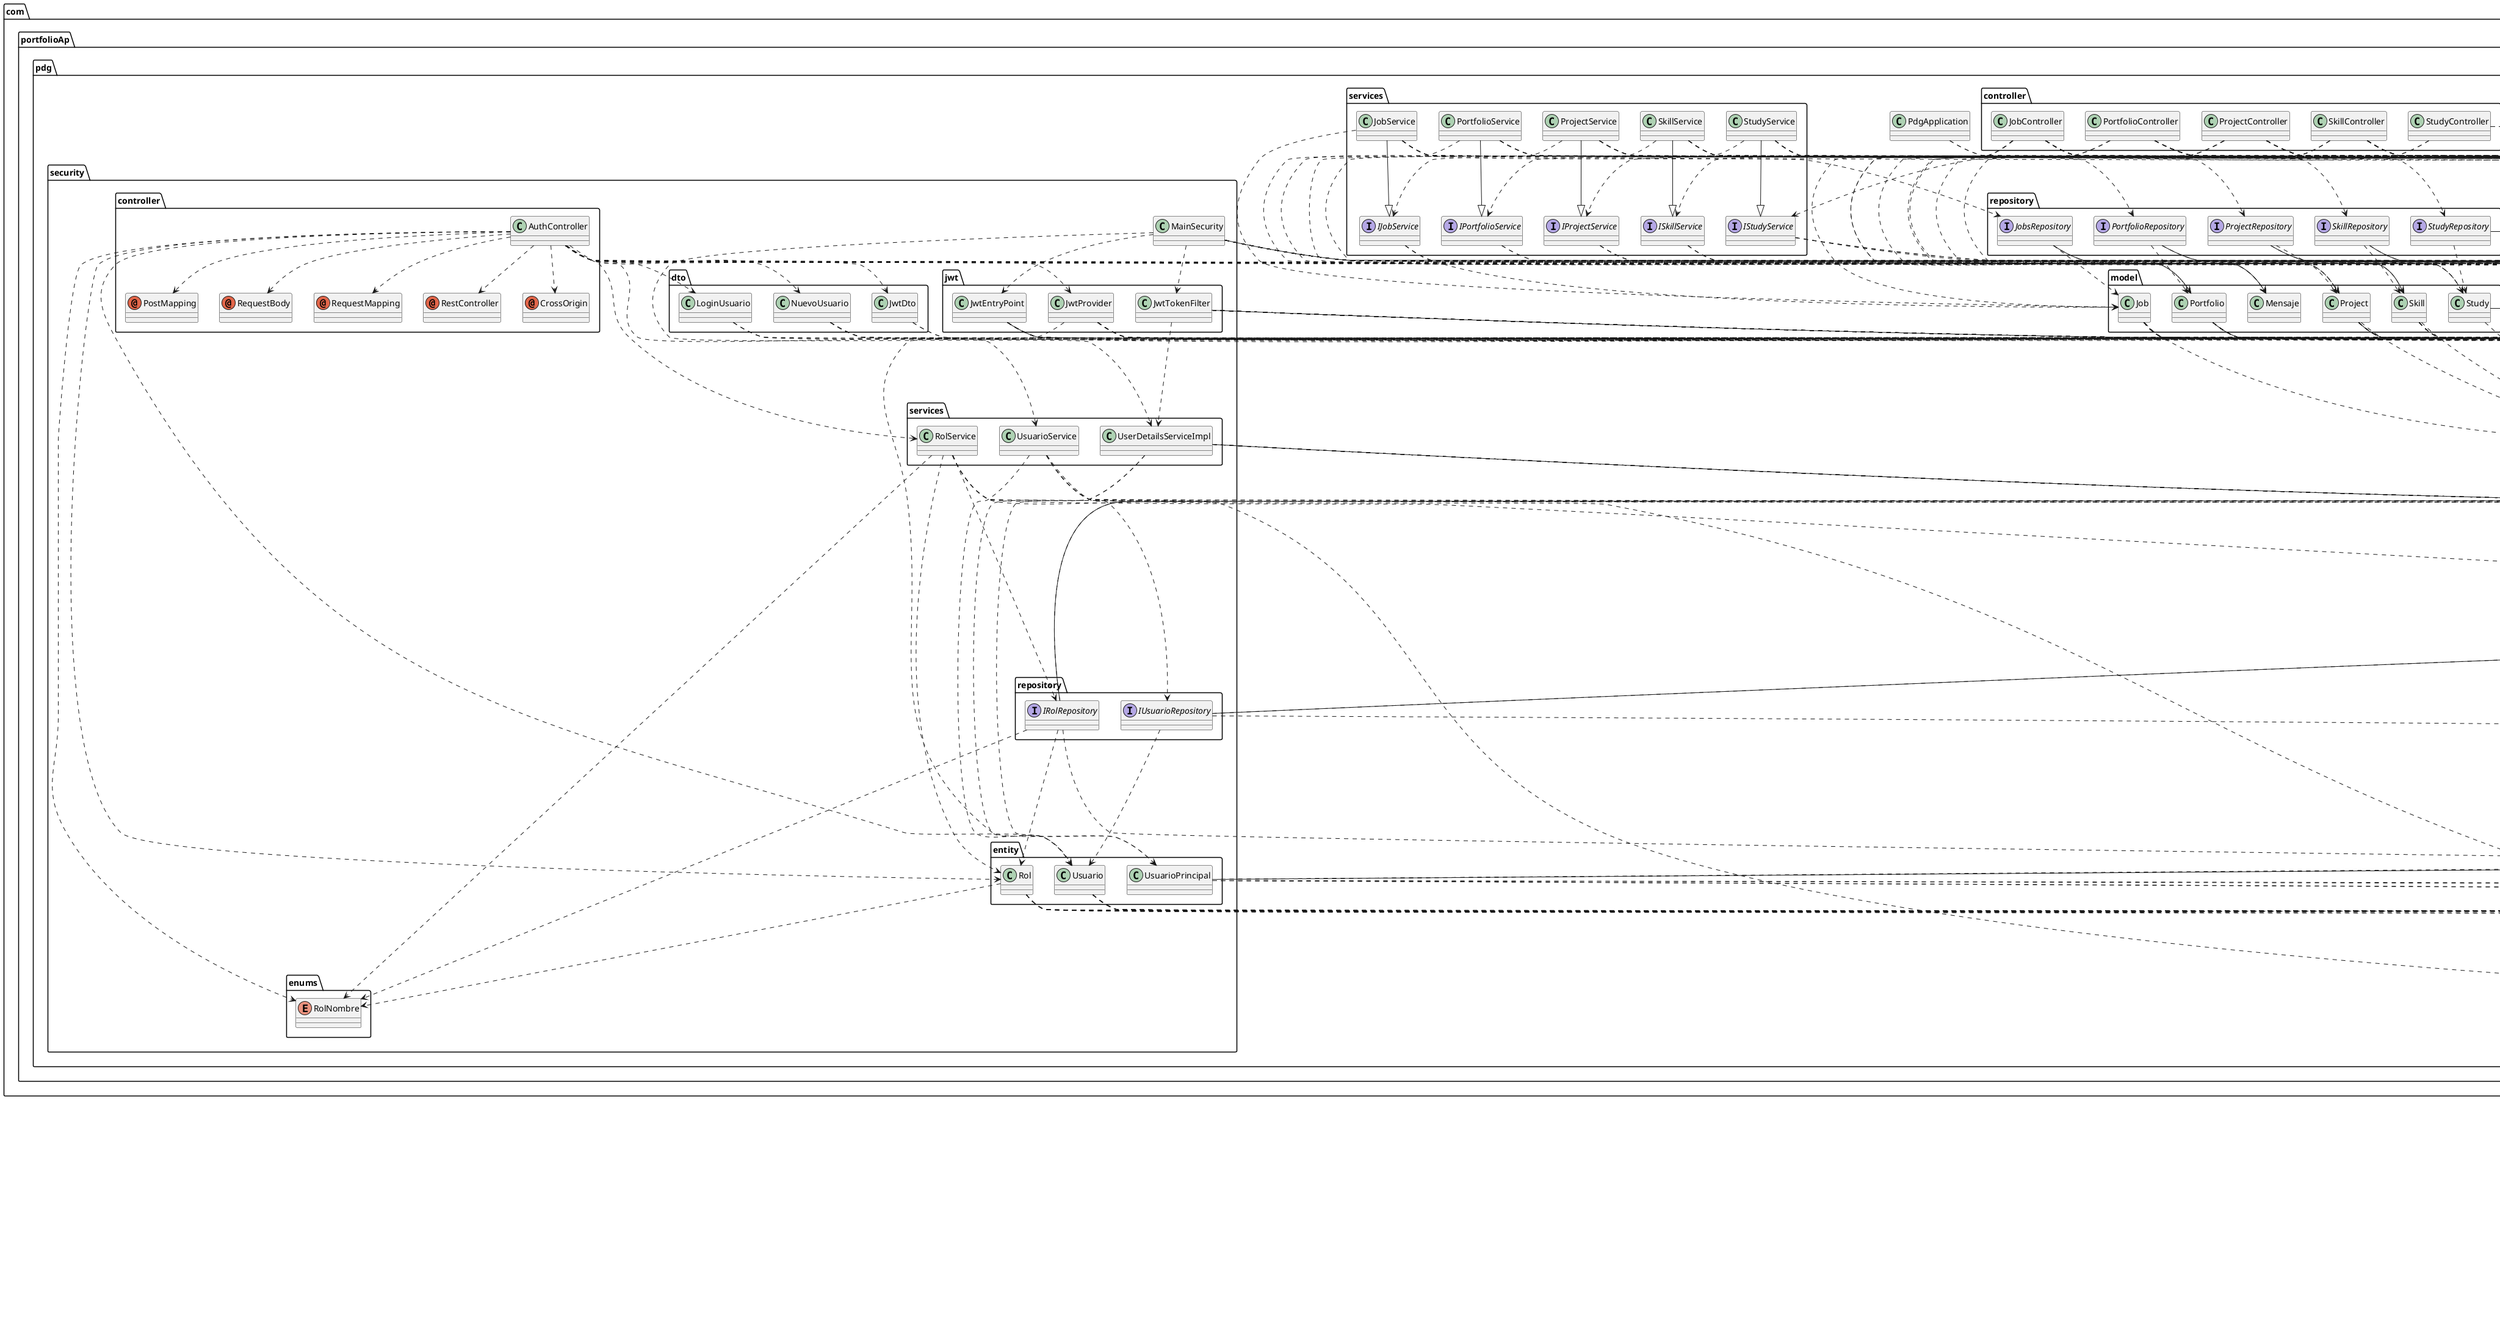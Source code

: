 @startuml
annotation com.fasterxml.jackson.annotation.JsonIgnore
annotation com.portfolioAp.pdg.security.controller.CrossOrigin
annotation com.portfolioAp.pdg.security.controller.PostMapping
annotation com.portfolioAp.pdg.security.controller.RequestBody
annotation com.portfolioAp.pdg.security.controller.RequestMapping
annotation com.portfolioAp.pdg.security.controller.RestController
annotation java.lang.Override
annotation javax.persistence.Column
annotation javax.persistence.Entity
annotation javax.persistence.Enumerated
annotation javax.persistence.GeneratedValue
annotation javax.persistence.Id
annotation javax.persistence.JoinColumn
annotation javax.persistence.JoinTable
annotation javax.persistence.ManyToMany
annotation javax.persistence.ManyToOne
annotation javax.persistence.OneToMany
annotation javax.persistence.Table
annotation javax.transaction.Transactional
annotation javax.validation.Valid
annotation javax.validation.constraints.Email
annotation javax.validation.constraints.NotBlank
annotation javax.validation.constraints.NotNull
annotation lombok.Getter
annotation lombok.Setter
annotation org.springframework.beans.factory.annotation.Autowired
annotation org.springframework.beans.factory.annotation.Value
annotation org.springframework.boot.autoconfigure.SpringBootApplication
annotation org.springframework.context.annotation.Bean
annotation org.springframework.context.annotation.Configuration
annotation org.springframework.security.access.prepost.PreAuthorize
annotation org.springframework.security.config.annotation.method.configuration.EnableGlobalMethodSecurity
annotation org.springframework.security.config.annotation.web.configuration.EnableWebSecurity
annotation org.springframework.stereotype.Component
annotation org.springframework.stereotype.Repository
annotation org.springframework.stereotype.Service
annotation org.springframework.web.bind.annotation.DeleteMapping
annotation org.springframework.web.bind.annotation.GetMapping
annotation org.springframework.web.bind.annotation.PathVariable
annotation org.springframework.web.bind.annotation.PostMapping
annotation org.springframework.web.bind.annotation.PutMapping
annotation org.springframework.web.bind.annotation.RequestBody
annotation org.springframework.web.bind.annotation.RequestMapping
annotation org.springframework.web.bind.annotation.ResponseBody
annotation org.springframework.web.bind.annotation.RestController
class com.portfolioAp.pdg.PdgApplication
class com.portfolioAp.pdg.controller.JobController
class com.portfolioAp.pdg.controller.PortfolioController
class com.portfolioAp.pdg.controller.ProjectController
class com.portfolioAp.pdg.controller.SkillController
class com.portfolioAp.pdg.controller.StudyController
class com.portfolioAp.pdg.model.Job
class com.portfolioAp.pdg.model.Mensaje
class com.portfolioAp.pdg.model.Portfolio
class com.portfolioAp.pdg.model.Project
class com.portfolioAp.pdg.model.Skill
class com.portfolioAp.pdg.model.Study
class com.portfolioAp.pdg.security.MainSecurity
class com.portfolioAp.pdg.security.controller.AuthController
class com.portfolioAp.pdg.security.dto.JwtDto
class com.portfolioAp.pdg.security.dto.LoginUsuario
class com.portfolioAp.pdg.security.dto.NuevoUsuario
class com.portfolioAp.pdg.security.entity.Rol
class com.portfolioAp.pdg.security.entity.Usuario
class com.portfolioAp.pdg.security.entity.UsuarioPrincipal
class com.portfolioAp.pdg.security.jwt.JwtEntryPoint
class com.portfolioAp.pdg.security.jwt.JwtProvider
class com.portfolioAp.pdg.security.jwt.JwtTokenFilter
class com.portfolioAp.pdg.security.services.RolService
class com.portfolioAp.pdg.security.services.UserDetailsServiceImpl
class com.portfolioAp.pdg.security.services.UsuarioService
class com.portfolioAp.pdg.services.JobService
class com.portfolioAp.pdg.services.PortfolioService
class com.portfolioAp.pdg.services.ProjectService
class com.portfolioAp.pdg.services.SkillService
class com.portfolioAp.pdg.services.StudyService
class io.jsonwebtoken.ExpiredJwtException
class io.jsonwebtoken.Jwts
class io.jsonwebtoken.MalformedJwtException
class io.jsonwebtoken.SignatureAlgorithm
class io.jsonwebtoken.SignatureException
class io.jsonwebtoken.UnsupportedJwtException
class java.io.IOException
class java.util.ArrayList
class java.util.Collection
class java.util.Date
class java.util.HashSet
class java.util.List
class java.util.Optional
class java.util.Set
class java.util.stream.Collectors
class javax.persistence.EnumType
class javax.persistence.FetchType
class javax.persistence.GenerationType
class javax.servlet.FilterChain
class javax.servlet.ServletException
class javax.servlet.http.HttpServletRequest
class javax.servlet.http.HttpServletResponse
class org.slf4j.Logger
class org.slf4j.LoggerFactory
class org.springframework.boot.SpringApplication
class org.springframework.http.HttpStatus
class org.springframework.http.ResponseEntity
class org.springframework.security.authentication.AuthenticationManager
class org.springframework.security.authentication.UsernamePasswordAuthenticationToken
class org.springframework.security.config.annotation.authentication.builders.AuthenticationManagerBuilder
class org.springframework.security.config.annotation.web.builders.HttpSecurity
class org.springframework.security.config.annotation.web.configuration.WebSecurityConfigurerAdapter
class org.springframework.security.config.http.SessionCreationPolicy
class org.springframework.security.core.Authentication
class org.springframework.security.core.AuthenticationException
class org.springframework.security.core.GrantedAuthority
class org.springframework.security.core.authority.SimpleGrantedAuthority
class org.springframework.security.core.context.SecurityContextHolder
class org.springframework.security.core.userdetails.UsernameNotFoundException
class org.springframework.security.crypto.bcrypt.BCryptPasswordEncoder
class org.springframework.security.crypto.password.PasswordEncoder
class org.springframework.security.web.authentication.UsernamePasswordAuthenticationFilter
class org.springframework.validation.BindingResult
class org.springframework.web.filter.OncePerRequestFilter
enum com.portfolioAp.pdg.security.enums.RolNombre
interface com.portfolioAp.pdg.repository.JobsRepository
interface com.portfolioAp.pdg.repository.PortfolioRepository
interface com.portfolioAp.pdg.repository.ProjectRepository
interface com.portfolioAp.pdg.repository.SkillRepository
interface com.portfolioAp.pdg.repository.StudyRepository
interface com.portfolioAp.pdg.security.repository.IRolRepository
interface com.portfolioAp.pdg.security.repository.IUsuarioRepository
interface com.portfolioAp.pdg.services.IJobService
interface com.portfolioAp.pdg.services.IPortfolioService
interface com.portfolioAp.pdg.services.IProjectService
interface com.portfolioAp.pdg.services.ISkillService
interface com.portfolioAp.pdg.services.IStudyService
interface java.io.Serializable
interface org.springframework.data.jpa.repository.JpaRepository
interface org.springframework.security.core.userdetails.UserDetails
interface org.springframework.security.core.userdetails.UserDetailsService
interface org.springframework.security.web.AuthenticationEntryPoint
com.portfolioAp.pdg.PdgApplication ..> org.springframework.boot.autoconfigure.SpringBootApplication
com.portfolioAp.pdg.PdgApplication ..> org.springframework.boot.SpringApplication
com.portfolioAp.pdg.controller.JobController ..> org.springframework.beans.factory.annotation.Autowired
com.portfolioAp.pdg.controller.JobController ..> org.springframework.security.access.prepost.PreAuthorize
com.portfolioAp.pdg.controller.JobController ..> org.springframework.web.bind.annotation.DeleteMapping
com.portfolioAp.pdg.controller.JobController ..> org.springframework.web.bind.annotation.GetMapping
com.portfolioAp.pdg.controller.JobController ..> org.springframework.web.bind.annotation.PathVariable
com.portfolioAp.pdg.controller.JobController ..> org.springframework.web.bind.annotation.PostMapping
com.portfolioAp.pdg.controller.JobController ..> org.springframework.web.bind.annotation.PutMapping
com.portfolioAp.pdg.controller.JobController ..> org.springframework.web.bind.annotation.RequestBody
com.portfolioAp.pdg.controller.JobController ..> org.springframework.web.bind.annotation.RequestMapping
com.portfolioAp.pdg.controller.JobController ..> org.springframework.web.bind.annotation.ResponseBody
com.portfolioAp.pdg.controller.JobController ..> org.springframework.web.bind.annotation.RestController
com.portfolioAp.pdg.controller.JobController ..> com.portfolioAp.pdg.model.Job
com.portfolioAp.pdg.controller.JobController ..> com.portfolioAp.pdg.model.Mensaje
com.portfolioAp.pdg.controller.JobController ..> java.util.List
com.portfolioAp.pdg.controller.JobController ..> org.springframework.http.HttpStatus
com.portfolioAp.pdg.controller.JobController ..> org.springframework.http.ResponseEntity
com.portfolioAp.pdg.controller.JobController ..> com.portfolioAp.pdg.services.IJobService
com.portfolioAp.pdg.controller.PortfolioController ..> org.springframework.beans.factory.annotation.Autowired
com.portfolioAp.pdg.controller.PortfolioController ..> org.springframework.security.access.prepost.PreAuthorize
com.portfolioAp.pdg.controller.PortfolioController ..> org.springframework.web.bind.annotation.DeleteMapping
com.portfolioAp.pdg.controller.PortfolioController ..> org.springframework.web.bind.annotation.GetMapping
com.portfolioAp.pdg.controller.PortfolioController ..> org.springframework.web.bind.annotation.PathVariable
com.portfolioAp.pdg.controller.PortfolioController ..> org.springframework.web.bind.annotation.PostMapping
com.portfolioAp.pdg.controller.PortfolioController ..> org.springframework.web.bind.annotation.PutMapping
com.portfolioAp.pdg.controller.PortfolioController ..> org.springframework.web.bind.annotation.RequestBody
com.portfolioAp.pdg.controller.PortfolioController ..> org.springframework.web.bind.annotation.ResponseBody
com.portfolioAp.pdg.controller.PortfolioController ..> org.springframework.web.bind.annotation.RestController
com.portfolioAp.pdg.controller.PortfolioController ..> com.portfolioAp.pdg.model.Portfolio
com.portfolioAp.pdg.controller.PortfolioController ..> java.util.ArrayList
com.portfolioAp.pdg.controller.PortfolioController ..> java.util.List
com.portfolioAp.pdg.controller.PortfolioController ..> com.portfolioAp.pdg.services.IPortfolioService
com.portfolioAp.pdg.controller.ProjectController ..> org.springframework.beans.factory.annotation.Autowired
com.portfolioAp.pdg.controller.ProjectController ..> org.springframework.security.access.prepost.PreAuthorize
com.portfolioAp.pdg.controller.ProjectController ..> org.springframework.web.bind.annotation.DeleteMapping
com.portfolioAp.pdg.controller.ProjectController ..> org.springframework.web.bind.annotation.GetMapping
com.portfolioAp.pdg.controller.ProjectController ..> org.springframework.web.bind.annotation.PathVariable
com.portfolioAp.pdg.controller.ProjectController ..> org.springframework.web.bind.annotation.PostMapping
com.portfolioAp.pdg.controller.ProjectController ..> org.springframework.web.bind.annotation.PutMapping
com.portfolioAp.pdg.controller.ProjectController ..> org.springframework.web.bind.annotation.RequestBody
com.portfolioAp.pdg.controller.ProjectController ..> org.springframework.web.bind.annotation.RequestMapping
com.portfolioAp.pdg.controller.ProjectController ..> org.springframework.web.bind.annotation.ResponseBody
com.portfolioAp.pdg.controller.ProjectController ..> org.springframework.web.bind.annotation.RestController
com.portfolioAp.pdg.controller.ProjectController ..> com.portfolioAp.pdg.model.Mensaje
com.portfolioAp.pdg.controller.ProjectController ..> com.portfolioAp.pdg.model.Project
com.portfolioAp.pdg.controller.ProjectController ..> java.util.List
com.portfolioAp.pdg.controller.ProjectController ..> org.springframework.http.HttpStatus
com.portfolioAp.pdg.controller.ProjectController ..> org.springframework.http.ResponseEntity
com.portfolioAp.pdg.controller.ProjectController ..> com.portfolioAp.pdg.services.IProjectService
com.portfolioAp.pdg.controller.SkillController ..> org.springframework.beans.factory.annotation.Autowired
com.portfolioAp.pdg.controller.SkillController ..> org.springframework.security.access.prepost.PreAuthorize
com.portfolioAp.pdg.controller.SkillController ..> org.springframework.web.bind.annotation.DeleteMapping
com.portfolioAp.pdg.controller.SkillController ..> org.springframework.web.bind.annotation.GetMapping
com.portfolioAp.pdg.controller.SkillController ..> org.springframework.web.bind.annotation.PathVariable
com.portfolioAp.pdg.controller.SkillController ..> org.springframework.web.bind.annotation.PostMapping
com.portfolioAp.pdg.controller.SkillController ..> org.springframework.web.bind.annotation.PutMapping
com.portfolioAp.pdg.controller.SkillController ..> org.springframework.web.bind.annotation.RequestBody
com.portfolioAp.pdg.controller.SkillController ..> org.springframework.web.bind.annotation.RequestMapping
com.portfolioAp.pdg.controller.SkillController ..> org.springframework.web.bind.annotation.ResponseBody
com.portfolioAp.pdg.controller.SkillController ..> org.springframework.web.bind.annotation.RestController
com.portfolioAp.pdg.controller.SkillController ..> com.portfolioAp.pdg.model.Mensaje
com.portfolioAp.pdg.controller.SkillController ..> com.portfolioAp.pdg.model.Skill
com.portfolioAp.pdg.controller.SkillController ..> java.util.List
com.portfolioAp.pdg.controller.SkillController ..> org.springframework.http.HttpStatus
com.portfolioAp.pdg.controller.SkillController ..> org.springframework.http.ResponseEntity
com.portfolioAp.pdg.controller.SkillController ..> com.portfolioAp.pdg.services.ISkillService
com.portfolioAp.pdg.controller.StudyController ..> org.springframework.beans.factory.annotation.Autowired
com.portfolioAp.pdg.controller.StudyController ..> org.springframework.web.bind.annotation.GetMapping
com.portfolioAp.pdg.controller.StudyController ..> org.springframework.web.bind.annotation.PathVariable
com.portfolioAp.pdg.controller.StudyController ..> org.springframework.web.bind.annotation.PostMapping
com.portfolioAp.pdg.controller.StudyController ..> org.springframework.web.bind.annotation.RequestBody
com.portfolioAp.pdg.controller.StudyController ..> org.springframework.web.bind.annotation.ResponseBody
com.portfolioAp.pdg.controller.StudyController ..> org.springframework.web.bind.annotation.RestController
com.portfolioAp.pdg.controller.StudyController ..> com.portfolioAp.pdg.model.Study
com.portfolioAp.pdg.controller.StudyController ..> com.portfolioAp.pdg.services.IStudyService
com.portfolioAp.pdg.model.Job ..> com.fasterxml.jackson.annotation.JsonIgnore
com.portfolioAp.pdg.model.Job ..> javax.persistence.Entity
com.portfolioAp.pdg.model.Job ..> javax.persistence.GeneratedValue
com.portfolioAp.pdg.model.Job ..> javax.persistence.Id
com.portfolioAp.pdg.model.Job ..> javax.persistence.JoinColumn
com.portfolioAp.pdg.model.Job ..> javax.persistence.ManyToOne
com.portfolioAp.pdg.model.Job ..> javax.persistence.Table
com.portfolioAp.pdg.model.Job ..> lombok.Getter
com.portfolioAp.pdg.model.Job ..> lombok.Setter
com.portfolioAp.pdg.model.Job ..> javax.persistence.FetchType
com.portfolioAp.pdg.model.Job ..> javax.persistence.GenerationType
com.portfolioAp.pdg.model.Portfolio ..> javax.persistence.Column
com.portfolioAp.pdg.model.Portfolio ..> javax.persistence.Entity
com.portfolioAp.pdg.model.Portfolio ..> javax.persistence.GeneratedValue
com.portfolioAp.pdg.model.Portfolio ..> javax.persistence.Id
com.portfolioAp.pdg.model.Portfolio ..> javax.persistence.OneToMany
com.portfolioAp.pdg.model.Portfolio ..> javax.persistence.Table
com.portfolioAp.pdg.model.Portfolio ..> lombok.Getter
com.portfolioAp.pdg.model.Portfolio ..> lombok.Setter
com.portfolioAp.pdg.model.Portfolio ..> java.util.List
com.portfolioAp.pdg.model.Portfolio ..> javax.persistence.FetchType
com.portfolioAp.pdg.model.Portfolio ..> javax.persistence.GenerationType
com.portfolioAp.pdg.model.Portfolio --|> java.io.Serializable
com.portfolioAp.pdg.model.Project ..> com.fasterxml.jackson.annotation.JsonIgnore
com.portfolioAp.pdg.model.Project ..> javax.persistence.Entity
com.portfolioAp.pdg.model.Project ..> javax.persistence.GeneratedValue
com.portfolioAp.pdg.model.Project ..> javax.persistence.Id
com.portfolioAp.pdg.model.Project ..> javax.persistence.JoinColumn
com.portfolioAp.pdg.model.Project ..> javax.persistence.ManyToOne
com.portfolioAp.pdg.model.Project ..> javax.persistence.Table
com.portfolioAp.pdg.model.Project ..> lombok.Getter
com.portfolioAp.pdg.model.Project ..> lombok.Setter
com.portfolioAp.pdg.model.Project ..> javax.persistence.FetchType
com.portfolioAp.pdg.model.Project ..> javax.persistence.GenerationType
com.portfolioAp.pdg.model.Project --|> java.io.Serializable
com.portfolioAp.pdg.model.Skill ..> com.fasterxml.jackson.annotation.JsonIgnore
com.portfolioAp.pdg.model.Skill ..> javax.persistence.Entity
com.portfolioAp.pdg.model.Skill ..> javax.persistence.GeneratedValue
com.portfolioAp.pdg.model.Skill ..> javax.persistence.Id
com.portfolioAp.pdg.model.Skill ..> javax.persistence.ManyToOne
com.portfolioAp.pdg.model.Skill ..> javax.persistence.Table
com.portfolioAp.pdg.model.Skill ..> lombok.Getter
com.portfolioAp.pdg.model.Skill ..> lombok.Setter
com.portfolioAp.pdg.model.Skill ..> javax.persistence.GenerationType
com.portfolioAp.pdg.model.Study ..> com.fasterxml.jackson.annotation.JsonIgnore
com.portfolioAp.pdg.model.Study ..> javax.persistence.Entity
com.portfolioAp.pdg.model.Study ..> javax.persistence.GeneratedValue
com.portfolioAp.pdg.model.Study ..> javax.persistence.Id
com.portfolioAp.pdg.model.Study ..> javax.persistence.JoinColumn
com.portfolioAp.pdg.model.Study ..> javax.persistence.ManyToOne
com.portfolioAp.pdg.model.Study ..> javax.persistence.Table
com.portfolioAp.pdg.model.Study ..> lombok.Getter
com.portfolioAp.pdg.model.Study ..> lombok.Setter
com.portfolioAp.pdg.model.Study ..> javax.persistence.FetchType
com.portfolioAp.pdg.model.Study ..> javax.persistence.GenerationType
com.portfolioAp.pdg.model.Study --|> java.io.Serializable
com.portfolioAp.pdg.security.MainSecurity ..> java.lang.Override
com.portfolioAp.pdg.security.MainSecurity ..> org.springframework.beans.factory.annotation.Autowired
com.portfolioAp.pdg.security.MainSecurity ..> org.springframework.context.annotation.Bean
com.portfolioAp.pdg.security.MainSecurity ..> org.springframework.context.annotation.Configuration
com.portfolioAp.pdg.security.MainSecurity ..> org.springframework.security.config.annotation.method.configuration.EnableGlobalMethodSecurity
com.portfolioAp.pdg.security.MainSecurity ..> org.springframework.security.config.annotation.web.configuration.EnableWebSecurity
com.portfolioAp.pdg.security.MainSecurity ..> com.portfolioAp.pdg.security.jwt.JwtEntryPoint
com.portfolioAp.pdg.security.MainSecurity ..> com.portfolioAp.pdg.security.jwt.JwtTokenFilter
com.portfolioAp.pdg.security.MainSecurity ..> com.portfolioAp.pdg.security.services.UserDetailsServiceImpl
com.portfolioAp.pdg.security.MainSecurity ..> org.springframework.security.authentication.AuthenticationManager
com.portfolioAp.pdg.security.MainSecurity ..> org.springframework.security.config.annotation.authentication.builders.AuthenticationManagerBuilder
com.portfolioAp.pdg.security.MainSecurity ..> org.springframework.security.config.annotation.web.builders.HttpSecurity
com.portfolioAp.pdg.security.MainSecurity --|> org.springframework.security.config.annotation.web.configuration.WebSecurityConfigurerAdapter
com.portfolioAp.pdg.security.MainSecurity ..> org.springframework.security.config.http.SessionCreationPolicy
com.portfolioAp.pdg.security.MainSecurity ..> org.springframework.security.crypto.bcrypt.BCryptPasswordEncoder
com.portfolioAp.pdg.security.MainSecurity ..> org.springframework.security.crypto.password.PasswordEncoder
com.portfolioAp.pdg.security.MainSecurity ..> org.springframework.security.web.authentication.UsernamePasswordAuthenticationFilter
com.portfolioAp.pdg.security.controller.AuthController ..> com.portfolioAp.pdg.security.controller.CrossOrigin
com.portfolioAp.pdg.security.controller.AuthController ..> com.portfolioAp.pdg.security.controller.PostMapping
com.portfolioAp.pdg.security.controller.AuthController ..> com.portfolioAp.pdg.security.controller.RequestBody
com.portfolioAp.pdg.security.controller.AuthController ..> com.portfolioAp.pdg.security.controller.RequestMapping
com.portfolioAp.pdg.security.controller.AuthController ..> com.portfolioAp.pdg.security.controller.RestController
com.portfolioAp.pdg.security.controller.AuthController ..> javax.validation.Valid
com.portfolioAp.pdg.security.controller.AuthController ..> org.springframework.beans.factory.annotation.Autowired
com.portfolioAp.pdg.security.controller.AuthController ..> com.portfolioAp.pdg.model.Mensaje
com.portfolioAp.pdg.security.controller.AuthController ..> com.portfolioAp.pdg.security.dto.JwtDto
com.portfolioAp.pdg.security.controller.AuthController ..> com.portfolioAp.pdg.security.dto.LoginUsuario
com.portfolioAp.pdg.security.controller.AuthController ..> com.portfolioAp.pdg.security.dto.NuevoUsuario
com.portfolioAp.pdg.security.controller.AuthController ..> com.portfolioAp.pdg.security.entity.Rol
com.portfolioAp.pdg.security.controller.AuthController ..> com.portfolioAp.pdg.security.entity.Usuario
com.portfolioAp.pdg.security.controller.AuthController ..> com.portfolioAp.pdg.security.jwt.JwtProvider
com.portfolioAp.pdg.security.controller.AuthController ..> com.portfolioAp.pdg.security.services.RolService
com.portfolioAp.pdg.security.controller.AuthController ..> com.portfolioAp.pdg.security.services.UsuarioService
com.portfolioAp.pdg.security.controller.AuthController ..> java.util.HashSet
com.portfolioAp.pdg.security.controller.AuthController ..> java.util.Set
com.portfolioAp.pdg.security.controller.AuthController ..> org.springframework.http.HttpStatus
com.portfolioAp.pdg.security.controller.AuthController ..> org.springframework.http.ResponseEntity
com.portfolioAp.pdg.security.controller.AuthController ..> org.springframework.security.authentication.AuthenticationManager
com.portfolioAp.pdg.security.controller.AuthController ..> org.springframework.security.authentication.UsernamePasswordAuthenticationToken
com.portfolioAp.pdg.security.controller.AuthController ..> org.springframework.security.core.Authentication
com.portfolioAp.pdg.security.controller.AuthController ..> org.springframework.security.core.context.SecurityContextHolder
com.portfolioAp.pdg.security.controller.AuthController ..> org.springframework.security.crypto.password.PasswordEncoder
com.portfolioAp.pdg.security.controller.AuthController ..> org.springframework.validation.BindingResult
com.portfolioAp.pdg.security.controller.AuthController ..> com.portfolioAp.pdg.security.enums.RolNombre
com.portfolioAp.pdg.security.controller.AuthController ..> org.springframework.security.core.userdetails.UserDetails
com.portfolioAp.pdg.security.dto.JwtDto ..> java.util.Collection
com.portfolioAp.pdg.security.dto.JwtDto ..> org.springframework.security.core.GrantedAuthority
com.portfolioAp.pdg.security.dto.LoginUsuario ..> javax.validation.constraints.NotBlank
com.portfolioAp.pdg.security.dto.LoginUsuario ..> lombok.Getter
com.portfolioAp.pdg.security.dto.LoginUsuario ..> lombok.Setter
com.portfolioAp.pdg.security.dto.NuevoUsuario ..> javax.validation.constraints.Email
com.portfolioAp.pdg.security.dto.NuevoUsuario ..> javax.validation.constraints.NotBlank
com.portfolioAp.pdg.security.dto.NuevoUsuario ..> lombok.Getter
com.portfolioAp.pdg.security.dto.NuevoUsuario ..> lombok.Setter
com.portfolioAp.pdg.security.dto.NuevoUsuario ..> java.util.HashSet
com.portfolioAp.pdg.security.dto.NuevoUsuario ..> java.util.Set
com.portfolioAp.pdg.security.entity.Rol ..> javax.persistence.Entity
com.portfolioAp.pdg.security.entity.Rol ..> javax.persistence.Enumerated
com.portfolioAp.pdg.security.entity.Rol ..> javax.persistence.GeneratedValue
com.portfolioAp.pdg.security.entity.Rol ..> javax.persistence.Id
com.portfolioAp.pdg.security.entity.Rol ..> javax.validation.constraints.NotNull
com.portfolioAp.pdg.security.entity.Rol ..> lombok.Getter
com.portfolioAp.pdg.security.entity.Rol ..> lombok.Setter
com.portfolioAp.pdg.security.entity.Rol ..> javax.persistence.EnumType
com.portfolioAp.pdg.security.entity.Rol ..> javax.persistence.GenerationType
com.portfolioAp.pdg.security.entity.Rol ..> com.portfolioAp.pdg.security.enums.RolNombre
com.portfolioAp.pdg.security.entity.Usuario ..> javax.persistence.Column
com.portfolioAp.pdg.security.entity.Usuario ..> javax.persistence.Entity
com.portfolioAp.pdg.security.entity.Usuario ..> javax.persistence.GeneratedValue
com.portfolioAp.pdg.security.entity.Usuario ..> javax.persistence.Id
com.portfolioAp.pdg.security.entity.Usuario ..> javax.persistence.JoinColumn
com.portfolioAp.pdg.security.entity.Usuario ..> javax.persistence.JoinTable
com.portfolioAp.pdg.security.entity.Usuario ..> javax.persistence.ManyToMany
com.portfolioAp.pdg.security.entity.Usuario ..> javax.validation.constraints.NotNull
com.portfolioAp.pdg.security.entity.Usuario ..> lombok.Getter
com.portfolioAp.pdg.security.entity.Usuario ..> lombok.Setter
com.portfolioAp.pdg.security.entity.Usuario ..> java.util.HashSet
com.portfolioAp.pdg.security.entity.Usuario ..> java.util.Set
com.portfolioAp.pdg.security.entity.Usuario ..> javax.persistence.FetchType
com.portfolioAp.pdg.security.entity.Usuario ..> javax.persistence.GenerationType
com.portfolioAp.pdg.security.entity.UsuarioPrincipal ..> java.lang.Override
com.portfolioAp.pdg.security.entity.UsuarioPrincipal ..> java.util.Collection
com.portfolioAp.pdg.security.entity.UsuarioPrincipal ..> java.util.List
com.portfolioAp.pdg.security.entity.UsuarioPrincipal ..> java.util.stream.Collectors
com.portfolioAp.pdg.security.entity.UsuarioPrincipal ..> org.springframework.security.core.GrantedAuthority
com.portfolioAp.pdg.security.entity.UsuarioPrincipal ..> org.springframework.security.core.authority.SimpleGrantedAuthority
com.portfolioAp.pdg.security.entity.UsuarioPrincipal --|> org.springframework.security.core.userdetails.UserDetails
com.portfolioAp.pdg.security.jwt.JwtEntryPoint ..> java.lang.Override
com.portfolioAp.pdg.security.jwt.JwtEntryPoint ..> org.springframework.stereotype.Component
com.portfolioAp.pdg.security.jwt.JwtEntryPoint ..> java.io.IOException
com.portfolioAp.pdg.security.jwt.JwtEntryPoint ..> javax.servlet.ServletException
com.portfolioAp.pdg.security.jwt.JwtEntryPoint ..> javax.servlet.http.HttpServletRequest
com.portfolioAp.pdg.security.jwt.JwtEntryPoint ..> javax.servlet.http.HttpServletResponse
com.portfolioAp.pdg.security.jwt.JwtEntryPoint ..> org.slf4j.Logger
com.portfolioAp.pdg.security.jwt.JwtEntryPoint ..> org.slf4j.LoggerFactory
com.portfolioAp.pdg.security.jwt.JwtEntryPoint ..> org.springframework.security.core.AuthenticationException
com.portfolioAp.pdg.security.jwt.JwtEntryPoint --|> org.springframework.security.web.AuthenticationEntryPoint
com.portfolioAp.pdg.security.jwt.JwtProvider ..> org.springframework.beans.factory.annotation.Value
com.portfolioAp.pdg.security.jwt.JwtProvider ..> org.springframework.stereotype.Component
com.portfolioAp.pdg.security.jwt.JwtProvider ..> com.portfolioAp.pdg.security.entity.UsuarioPrincipal
com.portfolioAp.pdg.security.jwt.JwtProvider ..> io.jsonwebtoken.ExpiredJwtException
com.portfolioAp.pdg.security.jwt.JwtProvider ..> io.jsonwebtoken.Jwts
com.portfolioAp.pdg.security.jwt.JwtProvider ..> io.jsonwebtoken.MalformedJwtException
com.portfolioAp.pdg.security.jwt.JwtProvider ..> io.jsonwebtoken.SignatureAlgorithm
com.portfolioAp.pdg.security.jwt.JwtProvider ..> io.jsonwebtoken.SignatureException
com.portfolioAp.pdg.security.jwt.JwtProvider ..> io.jsonwebtoken.UnsupportedJwtException
com.portfolioAp.pdg.security.jwt.JwtProvider ..> java.util.Date
com.portfolioAp.pdg.security.jwt.JwtProvider ..> org.slf4j.Logger
com.portfolioAp.pdg.security.jwt.JwtProvider ..> org.slf4j.LoggerFactory
com.portfolioAp.pdg.security.jwt.JwtProvider ..> org.springframework.security.core.Authentication
com.portfolioAp.pdg.security.jwt.JwtTokenFilter ..> java.lang.Override
com.portfolioAp.pdg.security.jwt.JwtTokenFilter ..> org.springframework.beans.factory.annotation.Autowired
com.portfolioAp.pdg.security.jwt.JwtTokenFilter ..> com.portfolioAp.pdg.security.services.UserDetailsServiceImpl
com.portfolioAp.pdg.security.jwt.JwtTokenFilter ..> java.io.IOException
com.portfolioAp.pdg.security.jwt.JwtTokenFilter ..> javax.servlet.FilterChain
com.portfolioAp.pdg.security.jwt.JwtTokenFilter ..> javax.servlet.ServletException
com.portfolioAp.pdg.security.jwt.JwtTokenFilter ..> javax.servlet.http.HttpServletRequest
com.portfolioAp.pdg.security.jwt.JwtTokenFilter ..> javax.servlet.http.HttpServletResponse
com.portfolioAp.pdg.security.jwt.JwtTokenFilter ..> org.slf4j.Logger
com.portfolioAp.pdg.security.jwt.JwtTokenFilter ..> org.slf4j.LoggerFactory
com.portfolioAp.pdg.security.jwt.JwtTokenFilter ..> org.springframework.security.authentication.UsernamePasswordAuthenticationToken
com.portfolioAp.pdg.security.jwt.JwtTokenFilter ..> org.springframework.security.core.context.SecurityContextHolder
com.portfolioAp.pdg.security.jwt.JwtTokenFilter --|> org.springframework.web.filter.OncePerRequestFilter
com.portfolioAp.pdg.security.jwt.JwtTokenFilter ..> org.springframework.security.core.userdetails.UserDetails
com.portfolioAp.pdg.security.services.RolService ..> javax.transaction.Transactional
com.portfolioAp.pdg.security.services.RolService ..> org.springframework.beans.factory.annotation.Autowired
com.portfolioAp.pdg.security.services.RolService ..> org.springframework.stereotype.Service
com.portfolioAp.pdg.security.services.RolService ..> com.portfolioAp.pdg.security.entity.Rol
com.portfolioAp.pdg.security.services.RolService ..> java.util.Optional
com.portfolioAp.pdg.security.services.RolService ..> com.portfolioAp.pdg.security.enums.RolNombre
com.portfolioAp.pdg.security.services.RolService ..> com.portfolioAp.pdg.security.repository.IRolRepository
com.portfolioAp.pdg.security.services.UserDetailsServiceImpl ..> java.lang.Override
com.portfolioAp.pdg.security.services.UserDetailsServiceImpl ..> org.springframework.beans.factory.annotation.Autowired
com.portfolioAp.pdg.security.services.UserDetailsServiceImpl ..> org.springframework.stereotype.Service
com.portfolioAp.pdg.security.services.UserDetailsServiceImpl ..> com.portfolioAp.pdg.security.entity.Usuario
com.portfolioAp.pdg.security.services.UserDetailsServiceImpl ..> com.portfolioAp.pdg.security.entity.UsuarioPrincipal
com.portfolioAp.pdg.security.services.UserDetailsServiceImpl ..> org.springframework.security.core.userdetails.UsernameNotFoundException
com.portfolioAp.pdg.security.services.UserDetailsServiceImpl ..> org.springframework.security.core.userdetails.UserDetails
com.portfolioAp.pdg.security.services.UserDetailsServiceImpl --|> org.springframework.security.core.userdetails.UserDetailsService
com.portfolioAp.pdg.security.services.UsuarioService ..> javax.transaction.Transactional
com.portfolioAp.pdg.security.services.UsuarioService ..> org.springframework.beans.factory.annotation.Autowired
com.portfolioAp.pdg.security.services.UsuarioService ..> org.springframework.stereotype.Service
com.portfolioAp.pdg.security.services.UsuarioService ..> com.portfolioAp.pdg.security.entity.Usuario
com.portfolioAp.pdg.security.services.UsuarioService ..> java.util.Optional
com.portfolioAp.pdg.security.services.UsuarioService ..> com.portfolioAp.pdg.security.repository.IUsuarioRepository
com.portfolioAp.pdg.services.JobService ..> java.lang.Override
com.portfolioAp.pdg.services.JobService ..> org.springframework.beans.factory.annotation.Autowired
com.portfolioAp.pdg.services.JobService ..> org.springframework.stereotype.Service
com.portfolioAp.pdg.services.JobService ..> com.portfolioAp.pdg.model.Job
com.portfolioAp.pdg.services.JobService ..> java.util.List
com.portfolioAp.pdg.services.JobService ..> java.util.Optional
com.portfolioAp.pdg.services.JobService ..> com.portfolioAp.pdg.repository.JobsRepository
com.portfolioAp.pdg.services.JobService --|> com.portfolioAp.pdg.services.IJobService
com.portfolioAp.pdg.services.PortfolioService ..> java.lang.Override
com.portfolioAp.pdg.services.PortfolioService ..> org.springframework.beans.factory.annotation.Autowired
com.portfolioAp.pdg.services.PortfolioService ..> org.springframework.stereotype.Service
com.portfolioAp.pdg.services.PortfolioService ..> com.portfolioAp.pdg.model.Portfolio
com.portfolioAp.pdg.services.PortfolioService ..> java.util.List
com.portfolioAp.pdg.services.PortfolioService ..> com.portfolioAp.pdg.repository.PortfolioRepository
com.portfolioAp.pdg.services.PortfolioService --|> com.portfolioAp.pdg.services.IPortfolioService
com.portfolioAp.pdg.services.ProjectService ..> java.lang.Override
com.portfolioAp.pdg.services.ProjectService ..> org.springframework.beans.factory.annotation.Autowired
com.portfolioAp.pdg.services.ProjectService ..> org.springframework.stereotype.Service
com.portfolioAp.pdg.services.ProjectService ..> com.portfolioAp.pdg.model.Project
com.portfolioAp.pdg.services.ProjectService ..> java.util.List
com.portfolioAp.pdg.services.ProjectService ..> java.util.Optional
com.portfolioAp.pdg.services.ProjectService ..> com.portfolioAp.pdg.repository.ProjectRepository
com.portfolioAp.pdg.services.ProjectService --|> com.portfolioAp.pdg.services.IProjectService
com.portfolioAp.pdg.services.SkillService ..> java.lang.Override
com.portfolioAp.pdg.services.SkillService ..> org.springframework.beans.factory.annotation.Autowired
com.portfolioAp.pdg.services.SkillService ..> org.springframework.stereotype.Service
com.portfolioAp.pdg.services.SkillService ..> com.portfolioAp.pdg.model.Skill
com.portfolioAp.pdg.services.SkillService ..> java.util.List
com.portfolioAp.pdg.services.SkillService ..> java.util.Optional
com.portfolioAp.pdg.services.SkillService ..> com.portfolioAp.pdg.repository.SkillRepository
com.portfolioAp.pdg.services.SkillService --|> com.portfolioAp.pdg.services.ISkillService
com.portfolioAp.pdg.services.StudyService ..> java.lang.Override
com.portfolioAp.pdg.services.StudyService ..> org.springframework.beans.factory.annotation.Autowired
com.portfolioAp.pdg.services.StudyService ..> org.springframework.stereotype.Service
com.portfolioAp.pdg.services.StudyService ..> com.portfolioAp.pdg.model.Study
com.portfolioAp.pdg.services.StudyService ..> java.util.List
com.portfolioAp.pdg.services.StudyService ..> java.util.Optional
com.portfolioAp.pdg.services.StudyService ..> com.portfolioAp.pdg.repository.StudyRepository
com.portfolioAp.pdg.services.StudyService --|> com.portfolioAp.pdg.services.IStudyService
com.portfolioAp.pdg.repository.JobsRepository ..> org.springframework.stereotype.Repository
com.portfolioAp.pdg.repository.JobsRepository ..> com.portfolioAp.pdg.model.Job
com.portfolioAp.pdg.repository.JobsRepository --|> org.springframework.data.jpa.repository.JpaRepository
com.portfolioAp.pdg.repository.PortfolioRepository ..> org.springframework.stereotype.Repository
com.portfolioAp.pdg.repository.PortfolioRepository ..> com.portfolioAp.pdg.model.Portfolio
com.portfolioAp.pdg.repository.PortfolioRepository --|> org.springframework.data.jpa.repository.JpaRepository
com.portfolioAp.pdg.repository.ProjectRepository ..> org.springframework.stereotype.Repository
com.portfolioAp.pdg.repository.ProjectRepository ..> com.portfolioAp.pdg.model.Project
com.portfolioAp.pdg.repository.ProjectRepository --|> org.springframework.data.jpa.repository.JpaRepository
com.portfolioAp.pdg.repository.SkillRepository ..> org.springframework.stereotype.Repository
com.portfolioAp.pdg.repository.SkillRepository ..> com.portfolioAp.pdg.model.Skill
com.portfolioAp.pdg.repository.SkillRepository --|> org.springframework.data.jpa.repository.JpaRepository
com.portfolioAp.pdg.repository.StudyRepository ..> org.springframework.stereotype.Repository
com.portfolioAp.pdg.repository.StudyRepository ..> com.portfolioAp.pdg.model.Study
com.portfolioAp.pdg.repository.StudyRepository --|> org.springframework.data.jpa.repository.JpaRepository
com.portfolioAp.pdg.security.repository.IRolRepository ..> org.springframework.stereotype.Repository
com.portfolioAp.pdg.security.repository.IRolRepository ..> com.portfolioAp.pdg.security.entity.Rol
com.portfolioAp.pdg.security.repository.IRolRepository ..> java.util.Optional
com.portfolioAp.pdg.security.repository.IRolRepository ..> com.portfolioAp.pdg.security.enums.RolNombre
com.portfolioAp.pdg.security.repository.IRolRepository --|> org.springframework.data.jpa.repository.JpaRepository
com.portfolioAp.pdg.security.repository.IUsuarioRepository ..> org.springframework.stereotype.Repository
com.portfolioAp.pdg.security.repository.IUsuarioRepository ..> com.portfolioAp.pdg.security.entity.Usuario
com.portfolioAp.pdg.security.repository.IUsuarioRepository ..> java.util.Optional
com.portfolioAp.pdg.security.repository.IUsuarioRepository --|> org.springframework.data.jpa.repository.JpaRepository
com.portfolioAp.pdg.services.IJobService ..> com.portfolioAp.pdg.model.Job
com.portfolioAp.pdg.services.IJobService ..> java.util.List
com.portfolioAp.pdg.services.IJobService ..> java.util.Optional
com.portfolioAp.pdg.services.IPortfolioService ..> com.portfolioAp.pdg.model.Portfolio
com.portfolioAp.pdg.services.IPortfolioService ..> java.util.List
com.portfolioAp.pdg.services.IProjectService ..> com.portfolioAp.pdg.model.Project
com.portfolioAp.pdg.services.IProjectService ..> java.util.List
com.portfolioAp.pdg.services.IProjectService ..> java.util.Optional
com.portfolioAp.pdg.services.ISkillService ..> com.portfolioAp.pdg.model.Skill
com.portfolioAp.pdg.services.ISkillService ..> java.util.List
com.portfolioAp.pdg.services.ISkillService ..> java.util.Optional
com.portfolioAp.pdg.services.IStudyService ..> com.portfolioAp.pdg.model.Study
com.portfolioAp.pdg.services.IStudyService ..> java.util.List
com.portfolioAp.pdg.services.IStudyService ..> java.util.Optional
@enduml